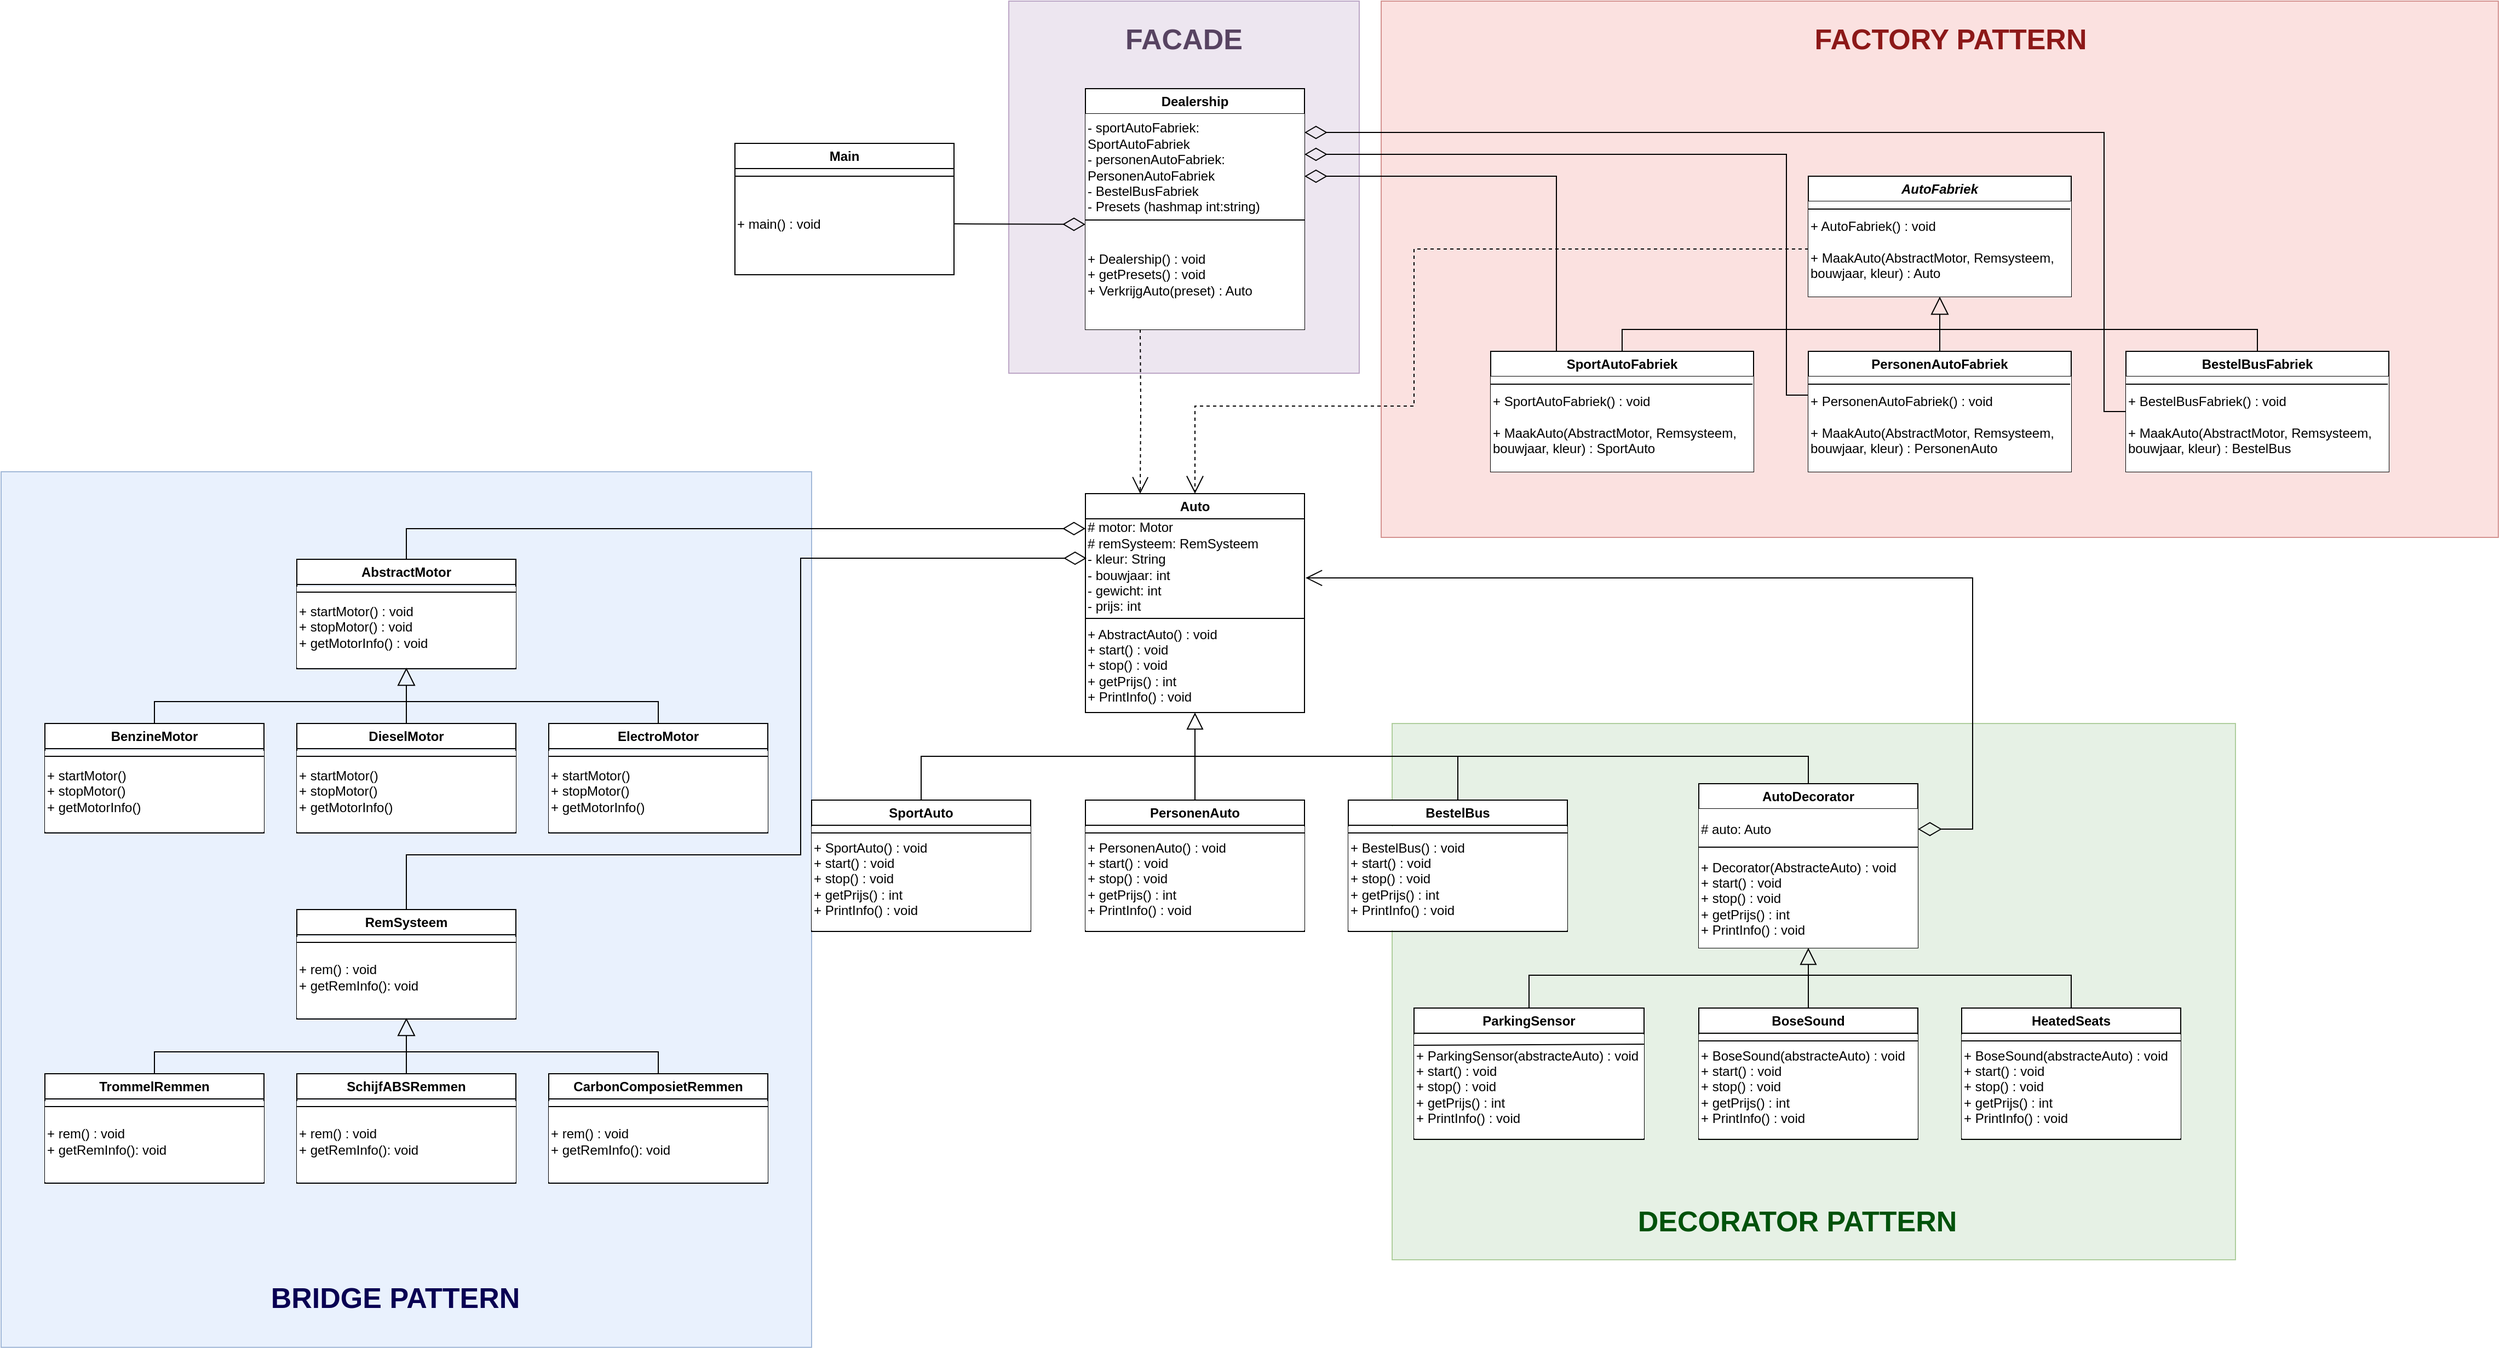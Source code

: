 <mxfile version="24.7.17">
  <diagram name="Page-1" id="ZH47OkZXnv7MJgtDUiey">
    <mxGraphModel dx="1637" dy="1631" grid="1" gridSize="10" guides="1" tooltips="1" connect="1" arrows="1" fold="1" page="1" pageScale="1" pageWidth="850" pageHeight="1100" math="0" shadow="0">
      <root>
        <mxCell id="0" />
        <mxCell id="1" parent="0" />
        <mxCell id="ERLBQstwd277DYNmvbr6-149" value="" style="rounded=0;whiteSpace=wrap;html=1;fillColor=#e1d5e7;strokeColor=#9673a6;opacity=60;" vertex="1" parent="1">
          <mxGeometry x="240" y="-220" width="320" height="340" as="geometry" />
        </mxCell>
        <mxCell id="ERLBQstwd277DYNmvbr6-147" value="" style="rounded=0;whiteSpace=wrap;html=1;fillColor=#dae8fc;strokeColor=#6c8ebf;opacity=60;" vertex="1" parent="1">
          <mxGeometry x="-680" y="210" width="740" height="800" as="geometry" />
        </mxCell>
        <mxCell id="ERLBQstwd277DYNmvbr6-139" value="" style="rounded=0;whiteSpace=wrap;html=1;fillColor=#d5e8d4;strokeColor=#82b366;opacity=60;" vertex="1" parent="1">
          <mxGeometry x="590" y="440" width="770" height="490" as="geometry" />
        </mxCell>
        <mxCell id="ERLBQstwd277DYNmvbr6-137" value="" style="rounded=0;whiteSpace=wrap;html=1;fillColor=#f8cecc;strokeColor=#b85450;opacity=60;" vertex="1" parent="1">
          <mxGeometry x="580" y="-220" width="1020" height="490" as="geometry" />
        </mxCell>
        <mxCell id="ERLBQstwd277DYNmvbr6-1" value="Auto" style="swimlane;whiteSpace=wrap;html=1;" vertex="1" parent="1">
          <mxGeometry x="310" y="230" width="200" height="200" as="geometry" />
        </mxCell>
        <mxCell id="ERLBQstwd277DYNmvbr6-3" value="# motor: Motor&lt;div&gt;# remSysteem: RemSysteem&lt;/div&gt;&lt;div&gt;- kleur: String&lt;/div&gt;&lt;div&gt;- bouwjaar: int&lt;/div&gt;&lt;div&gt;- gewicht: int&lt;/div&gt;&lt;div&gt;- prijs: int&lt;/div&gt;" style="text;html=1;align=left;verticalAlign=middle;whiteSpace=wrap;rounded=0;" vertex="1" parent="ERLBQstwd277DYNmvbr6-1">
          <mxGeometry y="23" width="200" height="87" as="geometry" />
        </mxCell>
        <mxCell id="ERLBQstwd277DYNmvbr6-5" value="&lt;div&gt;+ AbstractAuto() : void&lt;/div&gt;+ start() : void&lt;div&gt;+ stop() : void&lt;/div&gt;&lt;div&gt;+ getPrijs() : int&lt;/div&gt;&lt;div&gt;+ PrintInfo() : void&lt;/div&gt;" style="text;html=1;align=left;verticalAlign=middle;whiteSpace=wrap;rounded=0;" vertex="1" parent="ERLBQstwd277DYNmvbr6-1">
          <mxGeometry y="113" width="200" height="87" as="geometry" />
        </mxCell>
        <mxCell id="ERLBQstwd277DYNmvbr6-4" value="" style="endArrow=none;html=1;rounded=0;exitX=0;exitY=0.75;exitDx=0;exitDy=0;entryX=1;entryY=0.75;entryDx=0;entryDy=0;" edge="1" parent="1">
          <mxGeometry width="50" height="50" relative="1" as="geometry">
            <mxPoint x="310" y="344" as="sourcePoint" />
            <mxPoint x="510" y="344" as="targetPoint" />
          </mxGeometry>
        </mxCell>
        <mxCell id="ERLBQstwd277DYNmvbr6-17" value="BestelBus" style="swimlane;whiteSpace=wrap;html=1;fillColor=default;" vertex="1" parent="1">
          <mxGeometry x="550" y="510" width="200" height="120" as="geometry" />
        </mxCell>
        <mxCell id="ERLBQstwd277DYNmvbr6-19" value="&lt;div&gt;+ BestelBus() : void&lt;/div&gt;+ start() : void&lt;div&gt;+ stop() : void&lt;/div&gt;&lt;div&gt;+ getPrijs() : int&lt;/div&gt;&lt;div&gt;+ PrintInfo() : void&lt;br&gt;&lt;/div&gt;" style="text;html=1;align=left;verticalAlign=middle;whiteSpace=wrap;rounded=0;fillColor=default;" vertex="1" parent="ERLBQstwd277DYNmvbr6-17">
          <mxGeometry y="24" width="200" height="95" as="geometry" />
        </mxCell>
        <mxCell id="ERLBQstwd277DYNmvbr6-20" value="" style="endArrow=none;html=1;rounded=0;exitX=0;exitY=0.75;exitDx=0;exitDy=0;entryX=1;entryY=0.75;entryDx=0;entryDy=0;" edge="1" parent="ERLBQstwd277DYNmvbr6-17">
          <mxGeometry width="50" height="50" relative="1" as="geometry">
            <mxPoint y="30" as="sourcePoint" />
            <mxPoint x="200" y="30" as="targetPoint" />
          </mxGeometry>
        </mxCell>
        <mxCell id="ERLBQstwd277DYNmvbr6-39" style="edgeStyle=orthogonalEdgeStyle;rounded=0;orthogonalLoop=1;jettySize=auto;html=1;exitX=0.5;exitY=0;exitDx=0;exitDy=0;entryX=0.5;entryY=0;entryDx=0;entryDy=0;endArrow=none;endFill=0;" edge="1" parent="1" source="ERLBQstwd277DYNmvbr6-32" target="ERLBQstwd277DYNmvbr6-17">
          <mxGeometry relative="1" as="geometry">
            <Array as="points">
              <mxPoint x="160" y="470" />
              <mxPoint x="650" y="470" />
            </Array>
          </mxGeometry>
        </mxCell>
        <mxCell id="ERLBQstwd277DYNmvbr6-32" value="SportAuto" style="swimlane;whiteSpace=wrap;html=1;" vertex="1" parent="1">
          <mxGeometry x="60" y="510" width="200" height="120" as="geometry" />
        </mxCell>
        <mxCell id="ERLBQstwd277DYNmvbr6-33" value="&lt;div&gt;+ SportAuto() : void&lt;/div&gt;+ start() : void&lt;div&gt;+ stop() : void&lt;/div&gt;&lt;div&gt;+ getPrijs() : int&lt;/div&gt;&lt;div&gt;+ PrintInfo() : void&lt;br&gt;&lt;/div&gt;" style="text;html=1;align=left;verticalAlign=middle;whiteSpace=wrap;rounded=0;fillColor=default;" vertex="1" parent="ERLBQstwd277DYNmvbr6-32">
          <mxGeometry y="24" width="200" height="95" as="geometry" />
        </mxCell>
        <mxCell id="ERLBQstwd277DYNmvbr6-34" value="" style="endArrow=none;html=1;rounded=0;exitX=0;exitY=0.75;exitDx=0;exitDy=0;entryX=1;entryY=0.75;entryDx=0;entryDy=0;" edge="1" parent="ERLBQstwd277DYNmvbr6-32">
          <mxGeometry width="50" height="50" relative="1" as="geometry">
            <mxPoint y="30" as="sourcePoint" />
            <mxPoint x="200" y="30" as="targetPoint" />
          </mxGeometry>
        </mxCell>
        <mxCell id="ERLBQstwd277DYNmvbr6-38" style="edgeStyle=orthogonalEdgeStyle;rounded=0;orthogonalLoop=1;jettySize=auto;html=1;exitX=0.5;exitY=0;exitDx=0;exitDy=0;entryX=0.5;entryY=1;entryDx=0;entryDy=0;endArrow=block;endFill=0;endSize=13;" edge="1" parent="1" source="ERLBQstwd277DYNmvbr6-35" target="ERLBQstwd277DYNmvbr6-5">
          <mxGeometry relative="1" as="geometry" />
        </mxCell>
        <mxCell id="ERLBQstwd277DYNmvbr6-35" value="PersonenAuto" style="swimlane;whiteSpace=wrap;html=1;" vertex="1" parent="1">
          <mxGeometry x="310" y="510" width="200" height="120" as="geometry" />
        </mxCell>
        <mxCell id="ERLBQstwd277DYNmvbr6-36" value="&lt;div&gt;+ PersonenAuto() : void&lt;/div&gt;+ start() : void&lt;div&gt;+ stop() : void&lt;/div&gt;&lt;div&gt;+ getPrijs() : int&lt;/div&gt;&lt;div&gt;+ PrintInfo() : void&lt;br&gt;&lt;/div&gt;" style="text;html=1;align=left;verticalAlign=middle;whiteSpace=wrap;rounded=0;fillColor=default;" vertex="1" parent="ERLBQstwd277DYNmvbr6-35">
          <mxGeometry y="24" width="200" height="95" as="geometry" />
        </mxCell>
        <mxCell id="ERLBQstwd277DYNmvbr6-37" value="" style="endArrow=none;html=1;rounded=0;exitX=0;exitY=0.75;exitDx=0;exitDy=0;entryX=1;entryY=0.75;entryDx=0;entryDy=0;" edge="1" parent="ERLBQstwd277DYNmvbr6-35">
          <mxGeometry width="50" height="50" relative="1" as="geometry">
            <mxPoint y="30" as="sourcePoint" />
            <mxPoint x="200" y="30" as="targetPoint" />
          </mxGeometry>
        </mxCell>
        <mxCell id="ERLBQstwd277DYNmvbr6-40" value="AutoDecorator" style="swimlane;whiteSpace=wrap;html=1;" vertex="1" parent="1">
          <mxGeometry x="870" y="495" width="200" height="150" as="geometry" />
        </mxCell>
        <mxCell id="ERLBQstwd277DYNmvbr6-41" value="# auto: Auto" style="text;html=1;align=left;verticalAlign=middle;whiteSpace=wrap;rounded=0;fillColor=default;" vertex="1" parent="ERLBQstwd277DYNmvbr6-40">
          <mxGeometry y="23" width="200" height="37" as="geometry" />
        </mxCell>
        <mxCell id="ERLBQstwd277DYNmvbr6-42" value="&lt;div&gt;+ Decorator(AbstracteAuto) : void&lt;/div&gt;+ start() : void&lt;div&gt;+ stop() : void&lt;/div&gt;&lt;div&gt;+ getPrijs() : int&lt;/div&gt;&lt;div&gt;+ PrintInfo() : void&lt;br&gt;&lt;/div&gt;" style="text;html=1;align=left;verticalAlign=middle;whiteSpace=wrap;rounded=0;fillColor=default;" vertex="1" parent="ERLBQstwd277DYNmvbr6-40">
          <mxGeometry y="60" width="200" height="90" as="geometry" />
        </mxCell>
        <mxCell id="ERLBQstwd277DYNmvbr6-43" value="" style="endArrow=none;html=1;rounded=0;exitX=0;exitY=0.75;exitDx=0;exitDy=0;entryX=1;entryY=0.75;entryDx=0;entryDy=0;" edge="1" parent="1">
          <mxGeometry width="50" height="50" relative="1" as="geometry">
            <mxPoint x="870" y="553" as="sourcePoint" />
            <mxPoint x="1070" y="553" as="targetPoint" />
          </mxGeometry>
        </mxCell>
        <mxCell id="ERLBQstwd277DYNmvbr6-48" value="" style="endArrow=none;html=1;rounded=0;entryX=0.5;entryY=0;entryDx=0;entryDy=0;" edge="1" parent="1" target="ERLBQstwd277DYNmvbr6-40">
          <mxGeometry width="50" height="50" relative="1" as="geometry">
            <mxPoint x="650" y="470" as="sourcePoint" />
            <mxPoint x="670" y="460" as="targetPoint" />
            <Array as="points">
              <mxPoint x="970" y="470" />
            </Array>
          </mxGeometry>
        </mxCell>
        <mxCell id="ERLBQstwd277DYNmvbr6-59" style="edgeStyle=orthogonalEdgeStyle;rounded=0;orthogonalLoop=1;jettySize=auto;html=1;exitX=0.5;exitY=0;exitDx=0;exitDy=0;entryX=0.5;entryY=1;entryDx=0;entryDy=0;endArrow=block;endFill=0;endSize=13;" edge="1" parent="1" source="ERLBQstwd277DYNmvbr6-49" target="ERLBQstwd277DYNmvbr6-40">
          <mxGeometry relative="1" as="geometry" />
        </mxCell>
        <mxCell id="ERLBQstwd277DYNmvbr6-49" value="BoseSound" style="swimlane;whiteSpace=wrap;html=1;" vertex="1" parent="1">
          <mxGeometry x="870" y="700" width="200" height="120" as="geometry" />
        </mxCell>
        <mxCell id="ERLBQstwd277DYNmvbr6-50" value="&lt;div&gt;+ BoseSound(abstracteAuto) : void&lt;/div&gt;+ start() : void&lt;div&gt;+ stop() : void&lt;/div&gt;&lt;div&gt;+ getPrijs() : int&lt;/div&gt;&lt;div&gt;&lt;span style=&quot;background-color: initial;&quot;&gt;+ PrintInfo() : void&lt;/span&gt;&lt;br&gt;&lt;/div&gt;" style="text;html=1;align=left;verticalAlign=middle;whiteSpace=wrap;rounded=0;fillColor=default;" vertex="1" parent="ERLBQstwd277DYNmvbr6-49">
          <mxGeometry y="24" width="200" height="95" as="geometry" />
        </mxCell>
        <mxCell id="ERLBQstwd277DYNmvbr6-51" value="" style="endArrow=none;html=1;rounded=0;exitX=0;exitY=0.75;exitDx=0;exitDy=0;entryX=1;entryY=0.75;entryDx=0;entryDy=0;" edge="1" parent="ERLBQstwd277DYNmvbr6-49">
          <mxGeometry width="50" height="50" relative="1" as="geometry">
            <mxPoint y="30" as="sourcePoint" />
            <mxPoint x="200" y="30" as="targetPoint" />
          </mxGeometry>
        </mxCell>
        <mxCell id="ERLBQstwd277DYNmvbr6-52" value="HeatedSeats" style="swimlane;whiteSpace=wrap;html=1;fillColor=default;" vertex="1" parent="1">
          <mxGeometry x="1110" y="700" width="200" height="120" as="geometry" />
        </mxCell>
        <mxCell id="ERLBQstwd277DYNmvbr6-53" value="&lt;div&gt;+ BoseSound(abstracteAuto) : void&lt;/div&gt;+ start() : void&lt;div&gt;+ stop() : void&lt;/div&gt;&lt;div&gt;+ getPrijs() : int&lt;/div&gt;&lt;div&gt;&lt;span style=&quot;background-color: initial;&quot;&gt;+ PrintInfo() : void&lt;/span&gt;&lt;br&gt;&lt;/div&gt;" style="text;html=1;align=left;verticalAlign=middle;whiteSpace=wrap;rounded=0;fillColor=default;imageWidth=31;" vertex="1" parent="ERLBQstwd277DYNmvbr6-52">
          <mxGeometry y="24" width="200" height="95" as="geometry" />
        </mxCell>
        <mxCell id="ERLBQstwd277DYNmvbr6-54" value="" style="endArrow=none;html=1;rounded=0;exitX=0;exitY=0.75;exitDx=0;exitDy=0;entryX=1;entryY=0.75;entryDx=0;entryDy=0;" edge="1" parent="ERLBQstwd277DYNmvbr6-52">
          <mxGeometry width="50" height="50" relative="1" as="geometry">
            <mxPoint y="30" as="sourcePoint" />
            <mxPoint x="200" y="30" as="targetPoint" />
          </mxGeometry>
        </mxCell>
        <mxCell id="ERLBQstwd277DYNmvbr6-60" style="edgeStyle=orthogonalEdgeStyle;rounded=0;orthogonalLoop=1;jettySize=auto;html=1;exitX=0.5;exitY=0;exitDx=0;exitDy=0;entryX=0.5;entryY=0;entryDx=0;entryDy=0;endArrow=none;endFill=0;" edge="1" parent="1" source="ERLBQstwd277DYNmvbr6-56" target="ERLBQstwd277DYNmvbr6-52">
          <mxGeometry relative="1" as="geometry">
            <Array as="points">
              <mxPoint x="715" y="670" />
              <mxPoint x="1210" y="670" />
            </Array>
          </mxGeometry>
        </mxCell>
        <mxCell id="ERLBQstwd277DYNmvbr6-56" value="ParkingSensor" style="swimlane;whiteSpace=wrap;html=1;" vertex="1" parent="1">
          <mxGeometry x="610" y="700" width="210" height="120" as="geometry" />
        </mxCell>
        <mxCell id="ERLBQstwd277DYNmvbr6-57" value="&lt;div&gt;+ ParkingSensor(abstracteAuto) : void&lt;/div&gt;+ start() : void&lt;div&gt;+ stop() : void&lt;/div&gt;&lt;div&gt;+ getPrijs() : int&lt;/div&gt;&lt;div&gt;&lt;span style=&quot;background-color: initial;&quot;&gt;+ PrintInfo() : void&lt;/span&gt;&lt;br&gt;&lt;/div&gt;" style="text;html=1;align=left;verticalAlign=middle;whiteSpace=wrap;rounded=0;fillColor=default;" vertex="1" parent="ERLBQstwd277DYNmvbr6-56">
          <mxGeometry y="24" width="210" height="95" as="geometry" />
        </mxCell>
        <mxCell id="ERLBQstwd277DYNmvbr6-143" value="" style="endArrow=none;html=1;rounded=0;exitX=0;exitY=0.75;exitDx=0;exitDy=0;entryX=1;entryY=0;entryDx=0;entryDy=0;" edge="1" parent="ERLBQstwd277DYNmvbr6-56">
          <mxGeometry width="50" height="50" relative="1" as="geometry">
            <mxPoint y="34" as="sourcePoint" />
            <mxPoint x="210" y="33" as="targetPoint" />
          </mxGeometry>
        </mxCell>
        <mxCell id="ERLBQstwd277DYNmvbr6-61" style="edgeStyle=orthogonalEdgeStyle;rounded=0;orthogonalLoop=1;jettySize=auto;html=1;exitX=1;exitY=0.5;exitDx=0;exitDy=0;entryX=1.005;entryY=0.621;entryDx=0;entryDy=0;entryPerimeter=0;startArrow=diamondThin;startFill=0;endArrow=open;endFill=0;endSize=13;startSize=19;" edge="1" parent="1" source="ERLBQstwd277DYNmvbr6-41" target="ERLBQstwd277DYNmvbr6-3">
          <mxGeometry relative="1" as="geometry">
            <Array as="points">
              <mxPoint x="1120" y="537" />
              <mxPoint x="1120" y="307" />
            </Array>
          </mxGeometry>
        </mxCell>
        <mxCell id="ERLBQstwd277DYNmvbr6-62" value="AbstractMotor" style="swimlane;whiteSpace=wrap;html=1;" vertex="1" parent="1">
          <mxGeometry x="-410" y="290" width="200" height="100" as="geometry" />
        </mxCell>
        <mxCell id="ERLBQstwd277DYNmvbr6-63" value="&lt;div&gt;+ startMotor() : void&lt;/div&gt;&lt;div&gt;+ stopMotor() : void&lt;/div&gt;&lt;div&gt;+ getMotorInfo() : void&lt;/div&gt;" style="text;html=1;align=left;verticalAlign=middle;whiteSpace=wrap;rounded=0;fillColor=default;" vertex="1" parent="ERLBQstwd277DYNmvbr6-62">
          <mxGeometry y="25" width="200" height="74" as="geometry" />
        </mxCell>
        <mxCell id="ERLBQstwd277DYNmvbr6-64" value="" style="endArrow=none;html=1;rounded=0;exitX=0;exitY=0.75;exitDx=0;exitDy=0;entryX=1;entryY=0.75;entryDx=0;entryDy=0;" edge="1" parent="ERLBQstwd277DYNmvbr6-62">
          <mxGeometry width="50" height="50" relative="1" as="geometry">
            <mxPoint y="30" as="sourcePoint" />
            <mxPoint x="200" y="30" as="targetPoint" />
          </mxGeometry>
        </mxCell>
        <mxCell id="ERLBQstwd277DYNmvbr6-65" style="edgeStyle=orthogonalEdgeStyle;rounded=0;orthogonalLoop=1;jettySize=auto;html=1;exitX=0.5;exitY=0;exitDx=0;exitDy=0;entryX=0;entryY=0.103;entryDx=0;entryDy=0;entryPerimeter=0;endArrow=diamondThin;endFill=0;endSize=18;" edge="1" parent="1" source="ERLBQstwd277DYNmvbr6-62" target="ERLBQstwd277DYNmvbr6-3">
          <mxGeometry relative="1" as="geometry" />
        </mxCell>
        <mxCell id="ERLBQstwd277DYNmvbr6-66" value="ElectroMotor" style="swimlane;whiteSpace=wrap;html=1;" vertex="1" parent="1">
          <mxGeometry x="-180" y="440" width="200" height="100" as="geometry" />
        </mxCell>
        <mxCell id="ERLBQstwd277DYNmvbr6-67" value="&lt;div&gt;+ startMotor()&lt;/div&gt;&lt;div&gt;+ stopMotor()&lt;/div&gt;&lt;div&gt;+ getMotorInfo()&lt;/div&gt;" style="text;html=1;align=left;verticalAlign=middle;whiteSpace=wrap;rounded=0;fillColor=default;" vertex="1" parent="ERLBQstwd277DYNmvbr6-66">
          <mxGeometry y="25" width="200" height="74" as="geometry" />
        </mxCell>
        <mxCell id="ERLBQstwd277DYNmvbr6-68" value="" style="endArrow=none;html=1;rounded=0;exitX=0;exitY=0.75;exitDx=0;exitDy=0;entryX=1;entryY=0.75;entryDx=0;entryDy=0;" edge="1" parent="ERLBQstwd277DYNmvbr6-66">
          <mxGeometry width="50" height="50" relative="1" as="geometry">
            <mxPoint y="30" as="sourcePoint" />
            <mxPoint x="200" y="30" as="targetPoint" />
          </mxGeometry>
        </mxCell>
        <mxCell id="ERLBQstwd277DYNmvbr6-75" style="edgeStyle=orthogonalEdgeStyle;rounded=0;orthogonalLoop=1;jettySize=auto;html=1;exitX=0.5;exitY=0;exitDx=0;exitDy=0;entryX=0.5;entryY=1;entryDx=0;entryDy=0;endArrow=block;endFill=0;startSize=7;endSize=14;" edge="1" parent="1" source="ERLBQstwd277DYNmvbr6-69" target="ERLBQstwd277DYNmvbr6-63">
          <mxGeometry relative="1" as="geometry" />
        </mxCell>
        <mxCell id="ERLBQstwd277DYNmvbr6-69" value="DieselMotor" style="swimlane;whiteSpace=wrap;html=1;" vertex="1" parent="1">
          <mxGeometry x="-410" y="440" width="200" height="100" as="geometry" />
        </mxCell>
        <mxCell id="ERLBQstwd277DYNmvbr6-70" value="&lt;div&gt;+ startMotor()&lt;/div&gt;&lt;div&gt;+ stopMotor()&lt;/div&gt;&lt;div&gt;+ getMotorInfo()&lt;/div&gt;" style="text;html=1;align=left;verticalAlign=middle;whiteSpace=wrap;rounded=0;fillColor=default;" vertex="1" parent="ERLBQstwd277DYNmvbr6-69">
          <mxGeometry y="25" width="200" height="74" as="geometry" />
        </mxCell>
        <mxCell id="ERLBQstwd277DYNmvbr6-71" value="" style="endArrow=none;html=1;rounded=0;exitX=0;exitY=0.75;exitDx=0;exitDy=0;entryX=1;entryY=0.75;entryDx=0;entryDy=0;" edge="1" parent="ERLBQstwd277DYNmvbr6-69">
          <mxGeometry width="50" height="50" relative="1" as="geometry">
            <mxPoint y="30" as="sourcePoint" />
            <mxPoint x="200" y="30" as="targetPoint" />
          </mxGeometry>
        </mxCell>
        <mxCell id="ERLBQstwd277DYNmvbr6-76" style="edgeStyle=orthogonalEdgeStyle;rounded=0;orthogonalLoop=1;jettySize=auto;html=1;exitX=0.5;exitY=0;exitDx=0;exitDy=0;entryX=0.5;entryY=0;entryDx=0;entryDy=0;endArrow=none;endFill=0;" edge="1" parent="1" source="ERLBQstwd277DYNmvbr6-72" target="ERLBQstwd277DYNmvbr6-66">
          <mxGeometry relative="1" as="geometry" />
        </mxCell>
        <mxCell id="ERLBQstwd277DYNmvbr6-72" value="BenzineMotor" style="swimlane;whiteSpace=wrap;html=1;" vertex="1" parent="1">
          <mxGeometry x="-640" y="440" width="200" height="100" as="geometry" />
        </mxCell>
        <mxCell id="ERLBQstwd277DYNmvbr6-73" value="&lt;div&gt;+ startMotor()&lt;/div&gt;&lt;div&gt;+ stopMotor()&lt;/div&gt;&lt;div&gt;+ getMotorInfo()&lt;/div&gt;" style="text;html=1;align=left;verticalAlign=middle;whiteSpace=wrap;rounded=0;fillColor=default;" vertex="1" parent="ERLBQstwd277DYNmvbr6-72">
          <mxGeometry y="25" width="200" height="74" as="geometry" />
        </mxCell>
        <mxCell id="ERLBQstwd277DYNmvbr6-74" value="" style="endArrow=none;html=1;rounded=0;exitX=0;exitY=0.75;exitDx=0;exitDy=0;entryX=1;entryY=0.75;entryDx=0;entryDy=0;" edge="1" parent="ERLBQstwd277DYNmvbr6-72">
          <mxGeometry width="50" height="50" relative="1" as="geometry">
            <mxPoint y="30" as="sourcePoint" />
            <mxPoint x="200" y="30" as="targetPoint" />
          </mxGeometry>
        </mxCell>
        <mxCell id="ERLBQstwd277DYNmvbr6-77" value="RemSysteem" style="swimlane;whiteSpace=wrap;html=1;" vertex="1" parent="1">
          <mxGeometry x="-410" y="610" width="200" height="100" as="geometry" />
        </mxCell>
        <mxCell id="ERLBQstwd277DYNmvbr6-78" value="&lt;div&gt;+ rem() : void&lt;/div&gt;&lt;div&gt;+ getRemInfo(): void&lt;/div&gt;" style="text;html=1;align=left;verticalAlign=middle;whiteSpace=wrap;rounded=0;fillColor=default;" vertex="1" parent="ERLBQstwd277DYNmvbr6-77">
          <mxGeometry y="25" width="200" height="74" as="geometry" />
        </mxCell>
        <mxCell id="ERLBQstwd277DYNmvbr6-79" value="" style="endArrow=none;html=1;rounded=0;exitX=0;exitY=0.75;exitDx=0;exitDy=0;entryX=1;entryY=0.75;entryDx=0;entryDy=0;" edge="1" parent="ERLBQstwd277DYNmvbr6-77">
          <mxGeometry width="50" height="50" relative="1" as="geometry">
            <mxPoint y="30" as="sourcePoint" />
            <mxPoint x="200" y="30" as="targetPoint" />
          </mxGeometry>
        </mxCell>
        <mxCell id="ERLBQstwd277DYNmvbr6-80" value="CarbonComposietRemmen" style="swimlane;whiteSpace=wrap;html=1;" vertex="1" parent="1">
          <mxGeometry x="-180" y="760" width="200" height="100" as="geometry" />
        </mxCell>
        <mxCell id="ERLBQstwd277DYNmvbr6-95" value="&lt;div&gt;+ rem() : void&lt;/div&gt;&lt;div&gt;+ getRemInfo(): void&lt;/div&gt;" style="text;html=1;align=left;verticalAlign=middle;whiteSpace=wrap;rounded=0;fillColor=default;" vertex="1" parent="ERLBQstwd277DYNmvbr6-80">
          <mxGeometry y="25" width="200" height="74" as="geometry" />
        </mxCell>
        <mxCell id="ERLBQstwd277DYNmvbr6-82" value="" style="endArrow=none;html=1;rounded=0;exitX=0;exitY=0.75;exitDx=0;exitDy=0;entryX=1;entryY=0.75;entryDx=0;entryDy=0;" edge="1" parent="ERLBQstwd277DYNmvbr6-80">
          <mxGeometry width="50" height="50" relative="1" as="geometry">
            <mxPoint y="30" as="sourcePoint" />
            <mxPoint x="200" y="30" as="targetPoint" />
          </mxGeometry>
        </mxCell>
        <mxCell id="ERLBQstwd277DYNmvbr6-83" style="edgeStyle=orthogonalEdgeStyle;rounded=0;orthogonalLoop=1;jettySize=auto;html=1;exitX=0.5;exitY=0;exitDx=0;exitDy=0;entryX=0.5;entryY=1;entryDx=0;entryDy=0;endArrow=block;endFill=0;startSize=7;endSize=14;" edge="1" parent="1" source="ERLBQstwd277DYNmvbr6-84" target="ERLBQstwd277DYNmvbr6-78">
          <mxGeometry relative="1" as="geometry" />
        </mxCell>
        <mxCell id="ERLBQstwd277DYNmvbr6-84" value="SchijfABSRemmen" style="swimlane;whiteSpace=wrap;html=1;" vertex="1" parent="1">
          <mxGeometry x="-410" y="760" width="200" height="100" as="geometry" />
        </mxCell>
        <mxCell id="ERLBQstwd277DYNmvbr6-94" value="&lt;div&gt;+ rem() : void&lt;/div&gt;&lt;div&gt;+ getRemInfo(): void&lt;/div&gt;" style="text;html=1;align=left;verticalAlign=middle;whiteSpace=wrap;rounded=0;fillColor=default;" vertex="1" parent="ERLBQstwd277DYNmvbr6-84">
          <mxGeometry y="25" width="200" height="74" as="geometry" />
        </mxCell>
        <mxCell id="ERLBQstwd277DYNmvbr6-86" value="" style="endArrow=none;html=1;rounded=0;exitX=0;exitY=0.75;exitDx=0;exitDy=0;entryX=1;entryY=0.75;entryDx=0;entryDy=0;" edge="1" parent="ERLBQstwd277DYNmvbr6-84">
          <mxGeometry width="50" height="50" relative="1" as="geometry">
            <mxPoint y="30" as="sourcePoint" />
            <mxPoint x="200" y="30" as="targetPoint" />
          </mxGeometry>
        </mxCell>
        <mxCell id="ERLBQstwd277DYNmvbr6-87" style="edgeStyle=orthogonalEdgeStyle;rounded=0;orthogonalLoop=1;jettySize=auto;html=1;exitX=0.5;exitY=0;exitDx=0;exitDy=0;entryX=0.5;entryY=0;entryDx=0;entryDy=0;endArrow=none;endFill=0;" edge="1" parent="1" source="ERLBQstwd277DYNmvbr6-88" target="ERLBQstwd277DYNmvbr6-80">
          <mxGeometry relative="1" as="geometry" />
        </mxCell>
        <mxCell id="ERLBQstwd277DYNmvbr6-88" value="TrommelRemmen" style="swimlane;whiteSpace=wrap;html=1;" vertex="1" parent="1">
          <mxGeometry x="-640" y="760" width="200" height="100" as="geometry" />
        </mxCell>
        <mxCell id="ERLBQstwd277DYNmvbr6-91" value="&lt;div&gt;+ rem() : void&lt;/div&gt;&lt;div&gt;+ getRemInfo(): void&lt;/div&gt;" style="text;html=1;align=left;verticalAlign=middle;whiteSpace=wrap;rounded=0;fillColor=default;" vertex="1" parent="ERLBQstwd277DYNmvbr6-88">
          <mxGeometry y="25" width="200" height="74" as="geometry" />
        </mxCell>
        <mxCell id="ERLBQstwd277DYNmvbr6-90" value="" style="endArrow=none;html=1;rounded=0;exitX=0;exitY=0.75;exitDx=0;exitDy=0;entryX=1;entryY=0.75;entryDx=0;entryDy=0;" edge="1" parent="ERLBQstwd277DYNmvbr6-88">
          <mxGeometry width="50" height="50" relative="1" as="geometry">
            <mxPoint y="30" as="sourcePoint" />
            <mxPoint x="200" y="30" as="targetPoint" />
          </mxGeometry>
        </mxCell>
        <mxCell id="ERLBQstwd277DYNmvbr6-96" style="edgeStyle=orthogonalEdgeStyle;rounded=0;orthogonalLoop=1;jettySize=auto;html=1;exitX=0.5;exitY=0;exitDx=0;exitDy=0;entryX=0.005;entryY=0.414;entryDx=0;entryDy=0;entryPerimeter=0;endArrow=diamondThin;endFill=0;endSize=18;" edge="1" parent="1" source="ERLBQstwd277DYNmvbr6-77" target="ERLBQstwd277DYNmvbr6-3">
          <mxGeometry relative="1" as="geometry">
            <Array as="points">
              <mxPoint x="-310" y="560" />
              <mxPoint x="50" y="560" />
              <mxPoint x="50" y="289" />
            </Array>
          </mxGeometry>
        </mxCell>
        <mxCell id="ERLBQstwd277DYNmvbr6-97" value="&lt;i&gt;AutoFabriek&lt;/i&gt;" style="swimlane;whiteSpace=wrap;html=1;" vertex="1" parent="1">
          <mxGeometry x="970" y="-60" width="240" height="110" as="geometry" />
        </mxCell>
        <mxCell id="ERLBQstwd277DYNmvbr6-98" value="&lt;div&gt;+ AutoFabriek() : void&lt;/div&gt;&lt;div&gt;&lt;br&gt;&lt;/div&gt;&lt;div&gt;+ MaakAuto(AbstractMotor, Remsysteem, bouwjaar, kleur) : Auto&lt;/div&gt;" style="text;html=1;align=left;verticalAlign=middle;whiteSpace=wrap;rounded=0;fillColor=default;" vertex="1" parent="ERLBQstwd277DYNmvbr6-97">
          <mxGeometry y="23" width="240" height="87" as="geometry" />
        </mxCell>
        <mxCell id="ERLBQstwd277DYNmvbr6-99" value="" style="endArrow=none;html=1;rounded=0;exitX=0;exitY=0.75;exitDx=0;exitDy=0;entryX=0.996;entryY=0.08;entryDx=0;entryDy=0;entryPerimeter=0;" edge="1" parent="ERLBQstwd277DYNmvbr6-97" target="ERLBQstwd277DYNmvbr6-98">
          <mxGeometry width="50" height="50" relative="1" as="geometry">
            <mxPoint y="30" as="sourcePoint" />
            <mxPoint x="200" y="30" as="targetPoint" />
          </mxGeometry>
        </mxCell>
        <mxCell id="ERLBQstwd277DYNmvbr6-113" style="edgeStyle=orthogonalEdgeStyle;rounded=0;orthogonalLoop=1;jettySize=auto;html=1;exitX=0.5;exitY=0;exitDx=0;exitDy=0;entryX=0.5;entryY=0;entryDx=0;entryDy=0;endArrow=none;endFill=0;" edge="1" parent="1" source="ERLBQstwd277DYNmvbr6-103" target="ERLBQstwd277DYNmvbr6-109">
          <mxGeometry relative="1" as="geometry" />
        </mxCell>
        <mxCell id="ERLBQstwd277DYNmvbr6-103" value="SportAutoFabriek" style="swimlane;whiteSpace=wrap;html=1;" vertex="1" parent="1">
          <mxGeometry x="680" y="100" width="240" height="110" as="geometry" />
        </mxCell>
        <mxCell id="ERLBQstwd277DYNmvbr6-104" value="&lt;div&gt;+ SportAutoFabriek() : void&lt;/div&gt;&lt;div&gt;&lt;br&gt;&lt;/div&gt;&lt;div&gt;+ MaakAuto(AbstractMotor, Remsysteem, bouwjaar, kleur) : SportAuto&lt;/div&gt;" style="text;html=1;align=left;verticalAlign=middle;whiteSpace=wrap;rounded=0;fillColor=default;" vertex="1" parent="ERLBQstwd277DYNmvbr6-103">
          <mxGeometry y="23" width="240" height="87" as="geometry" />
        </mxCell>
        <mxCell id="ERLBQstwd277DYNmvbr6-105" value="" style="endArrow=none;html=1;rounded=0;exitX=0;exitY=0.75;exitDx=0;exitDy=0;entryX=0.996;entryY=0.08;entryDx=0;entryDy=0;entryPerimeter=0;" edge="1" parent="ERLBQstwd277DYNmvbr6-103" target="ERLBQstwd277DYNmvbr6-104">
          <mxGeometry width="50" height="50" relative="1" as="geometry">
            <mxPoint y="30" as="sourcePoint" />
            <mxPoint x="200" y="30" as="targetPoint" />
          </mxGeometry>
        </mxCell>
        <mxCell id="ERLBQstwd277DYNmvbr6-112" style="edgeStyle=orthogonalEdgeStyle;rounded=0;orthogonalLoop=1;jettySize=auto;html=1;exitX=0.5;exitY=0;exitDx=0;exitDy=0;entryX=0.5;entryY=1;entryDx=0;entryDy=0;endArrow=block;endFill=0;endSize=14;" edge="1" parent="1" source="ERLBQstwd277DYNmvbr6-106" target="ERLBQstwd277DYNmvbr6-98">
          <mxGeometry relative="1" as="geometry" />
        </mxCell>
        <mxCell id="ERLBQstwd277DYNmvbr6-106" value="PersonenAutoFabriek" style="swimlane;whiteSpace=wrap;html=1;" vertex="1" parent="1">
          <mxGeometry x="970" y="100" width="240" height="110" as="geometry" />
        </mxCell>
        <mxCell id="ERLBQstwd277DYNmvbr6-107" value="&lt;div&gt;+ PersonenAutoFabriek() : void&lt;/div&gt;&lt;div&gt;&lt;br&gt;&lt;/div&gt;&lt;div&gt;+ MaakAuto(AbstractMotor, Remsysteem, bouwjaar, kleur) : PersonenAuto&lt;/div&gt;" style="text;html=1;align=left;verticalAlign=middle;whiteSpace=wrap;rounded=0;fillColor=default;" vertex="1" parent="ERLBQstwd277DYNmvbr6-106">
          <mxGeometry y="23" width="240" height="87" as="geometry" />
        </mxCell>
        <mxCell id="ERLBQstwd277DYNmvbr6-108" value="" style="endArrow=none;html=1;rounded=0;exitX=0;exitY=0.75;exitDx=0;exitDy=0;entryX=0.996;entryY=0.08;entryDx=0;entryDy=0;entryPerimeter=0;" edge="1" parent="ERLBQstwd277DYNmvbr6-106" target="ERLBQstwd277DYNmvbr6-107">
          <mxGeometry width="50" height="50" relative="1" as="geometry">
            <mxPoint y="30" as="sourcePoint" />
            <mxPoint x="200" y="30" as="targetPoint" />
          </mxGeometry>
        </mxCell>
        <mxCell id="ERLBQstwd277DYNmvbr6-109" value="BestelBusFabriek" style="swimlane;whiteSpace=wrap;html=1;" vertex="1" parent="1">
          <mxGeometry x="1260" y="100" width="240" height="110" as="geometry" />
        </mxCell>
        <mxCell id="ERLBQstwd277DYNmvbr6-110" value="&lt;div&gt;+ BestelBusFabriek() : void&lt;/div&gt;&lt;div&gt;&lt;br&gt;&lt;/div&gt;&lt;div&gt;+ MaakAuto(AbstractMotor, Remsysteem, bouwjaar, kleur) : BestelBus&lt;/div&gt;" style="text;html=1;align=left;verticalAlign=middle;whiteSpace=wrap;rounded=0;fillColor=default;" vertex="1" parent="ERLBQstwd277DYNmvbr6-109">
          <mxGeometry y="23" width="240" height="87" as="geometry" />
        </mxCell>
        <mxCell id="ERLBQstwd277DYNmvbr6-111" value="" style="endArrow=none;html=1;rounded=0;exitX=0;exitY=0.75;exitDx=0;exitDy=0;entryX=0.996;entryY=0.08;entryDx=0;entryDy=0;entryPerimeter=0;" edge="1" parent="ERLBQstwd277DYNmvbr6-109" target="ERLBQstwd277DYNmvbr6-110">
          <mxGeometry width="50" height="50" relative="1" as="geometry">
            <mxPoint y="30" as="sourcePoint" />
            <mxPoint x="200" y="30" as="targetPoint" />
          </mxGeometry>
        </mxCell>
        <mxCell id="ERLBQstwd277DYNmvbr6-114" style="edgeStyle=orthogonalEdgeStyle;rounded=0;orthogonalLoop=1;jettySize=auto;html=1;exitX=0;exitY=0.5;exitDx=0;exitDy=0;entryX=0.5;entryY=0;entryDx=0;entryDy=0;endArrow=open;endFill=0;endSize=14;jumpStyle=none;dashed=1;strokeWidth=1;" edge="1" parent="1" source="ERLBQstwd277DYNmvbr6-98" target="ERLBQstwd277DYNmvbr6-1">
          <mxGeometry relative="1" as="geometry">
            <Array as="points">
              <mxPoint x="610" y="7" />
              <mxPoint x="610" y="150" />
              <mxPoint x="410" y="150" />
            </Array>
          </mxGeometry>
        </mxCell>
        <mxCell id="ERLBQstwd277DYNmvbr6-118" value="Dealership" style="swimlane;whiteSpace=wrap;html=1;fillColor=default;" vertex="1" parent="1">
          <mxGeometry x="310" y="-140" width="200" height="220" as="geometry" />
        </mxCell>
        <mxCell id="ERLBQstwd277DYNmvbr6-119" value="- sportAutoFabriek: SportAutoFabriek&lt;div&gt;- personenAutoFabriek: PersonenAutoFabriek&lt;/div&gt;&lt;div&gt;- BestelBusFabriek&lt;/div&gt;&lt;div&gt;- Presets (hashmap int:string)&lt;/div&gt;" style="text;html=1;align=left;verticalAlign=middle;whiteSpace=wrap;rounded=0;fillColor=default;" vertex="1" parent="ERLBQstwd277DYNmvbr6-118">
          <mxGeometry y="23" width="200" height="97" as="geometry" />
        </mxCell>
        <mxCell id="ERLBQstwd277DYNmvbr6-120" value="&lt;div&gt;+ Dealership() : void&lt;/div&gt;&lt;div&gt;+ getPresets() : void&lt;/div&gt;&lt;div&gt;+ VerkrijgAuto(preset) : Auto&amp;nbsp;&lt;/div&gt;" style="text;html=1;align=left;verticalAlign=middle;whiteSpace=wrap;rounded=0;fillColor=default;" vertex="1" parent="ERLBQstwd277DYNmvbr6-118">
          <mxGeometry y="120" width="200" height="100" as="geometry" />
        </mxCell>
        <mxCell id="ERLBQstwd277DYNmvbr6-121" value="" style="endArrow=none;html=1;rounded=0;exitX=0;exitY=0.75;exitDx=0;exitDy=0;entryX=1;entryY=0.75;entryDx=0;entryDy=0;" edge="1" parent="ERLBQstwd277DYNmvbr6-118">
          <mxGeometry width="50" height="50" relative="1" as="geometry">
            <mxPoint y="120" as="sourcePoint" />
            <mxPoint x="200" y="120" as="targetPoint" />
          </mxGeometry>
        </mxCell>
        <mxCell id="ERLBQstwd277DYNmvbr6-122" style="edgeStyle=orthogonalEdgeStyle;rounded=0;orthogonalLoop=1;jettySize=auto;html=1;entryX=0.25;entryY=0;entryDx=0;entryDy=0;endArrow=open;endFill=0;endSize=13;dashed=1;" edge="1" parent="1" target="ERLBQstwd277DYNmvbr6-1">
          <mxGeometry relative="1" as="geometry">
            <mxPoint x="360" y="80" as="sourcePoint" />
          </mxGeometry>
        </mxCell>
        <mxCell id="ERLBQstwd277DYNmvbr6-127" value="Main" style="swimlane;whiteSpace=wrap;html=1;" vertex="1" parent="1">
          <mxGeometry x="-10" y="-90" width="200" height="120" as="geometry" />
        </mxCell>
        <mxCell id="ERLBQstwd277DYNmvbr6-128" value="&lt;div&gt;+ main() : void&lt;/div&gt;" style="text;html=1;align=left;verticalAlign=middle;whiteSpace=wrap;rounded=0;" vertex="1" parent="ERLBQstwd277DYNmvbr6-127">
          <mxGeometry y="30" width="200" height="87" as="geometry" />
        </mxCell>
        <mxCell id="ERLBQstwd277DYNmvbr6-129" value="" style="endArrow=none;html=1;rounded=0;exitX=0;exitY=0.75;exitDx=0;exitDy=0;entryX=1;entryY=0.75;entryDx=0;entryDy=0;" edge="1" parent="ERLBQstwd277DYNmvbr6-127">
          <mxGeometry width="50" height="50" relative="1" as="geometry">
            <mxPoint y="30" as="sourcePoint" />
            <mxPoint x="200" y="30" as="targetPoint" />
          </mxGeometry>
        </mxCell>
        <mxCell id="ERLBQstwd277DYNmvbr6-131" style="edgeStyle=orthogonalEdgeStyle;rounded=0;orthogonalLoop=1;jettySize=auto;html=1;exitX=0.25;exitY=0;exitDx=0;exitDy=0;endArrow=diamondThin;endFill=0;endSize=18;" edge="1" parent="1" source="ERLBQstwd277DYNmvbr6-103">
          <mxGeometry relative="1" as="geometry">
            <mxPoint x="510" y="-60" as="targetPoint" />
            <Array as="points">
              <mxPoint x="740" y="-60" />
              <mxPoint x="510" y="-60" />
            </Array>
          </mxGeometry>
        </mxCell>
        <mxCell id="ERLBQstwd277DYNmvbr6-135" style="edgeStyle=orthogonalEdgeStyle;rounded=0;orthogonalLoop=1;jettySize=auto;html=1;exitX=0;exitY=0.5;exitDx=0;exitDy=0;endArrow=diamondThin;endFill=0;endSize=18;" edge="1" parent="1">
          <mxGeometry relative="1" as="geometry">
            <mxPoint x="969.6" y="140.02" as="sourcePoint" />
            <mxPoint x="510" y="-80" as="targetPoint" />
            <Array as="points">
              <mxPoint x="950" y="140" />
              <mxPoint x="950" y="-80" />
              <mxPoint x="510" y="-80" />
            </Array>
          </mxGeometry>
        </mxCell>
        <mxCell id="ERLBQstwd277DYNmvbr6-136" style="edgeStyle=orthogonalEdgeStyle;rounded=0;orthogonalLoop=1;jettySize=auto;html=1;exitX=0;exitY=0.5;exitDx=0;exitDy=0;endArrow=diamondThin;endFill=0;startSize=6;endSize=18;" edge="1" parent="1" source="ERLBQstwd277DYNmvbr6-109">
          <mxGeometry relative="1" as="geometry">
            <mxPoint x="510" y="-100" as="targetPoint" />
            <Array as="points">
              <mxPoint x="1240" y="155" />
              <mxPoint x="1240" y="-100" />
            </Array>
          </mxGeometry>
        </mxCell>
        <mxCell id="ERLBQstwd277DYNmvbr6-138" value="&lt;b&gt;&lt;font style=&quot;font-size: 26px;&quot;&gt;FACTORY PATTERN&lt;/font&gt;&lt;/b&gt;" style="text;html=1;align=center;verticalAlign=middle;whiteSpace=wrap;rounded=0;fontColor=#8C1818;" vertex="1" parent="1">
          <mxGeometry x="940" y="-200" width="320" height="30" as="geometry" />
        </mxCell>
        <mxCell id="ERLBQstwd277DYNmvbr6-144" value="&lt;span style=&quot;font-size: 26px;&quot;&gt;&lt;b&gt;&lt;font color=&quot;#00520b&quot;&gt;DECORATOR PATTERN&lt;/font&gt;&lt;/b&gt;&lt;/span&gt;" style="text;html=1;align=center;verticalAlign=middle;whiteSpace=wrap;rounded=0;fontColor=#8C1818;" vertex="1" parent="1">
          <mxGeometry x="800" y="880" width="320" height="30" as="geometry" />
        </mxCell>
        <mxCell id="ERLBQstwd277DYNmvbr6-148" value="&lt;span style=&quot;font-size: 26px;&quot;&gt;&lt;b&gt;&lt;font color=&quot;#080052&quot;&gt;BRIDGE PATTERN&lt;/font&gt;&lt;/b&gt;&lt;/span&gt;" style="text;html=1;align=center;verticalAlign=middle;whiteSpace=wrap;rounded=0;fontColor=#8C1818;" vertex="1" parent="1">
          <mxGeometry x="-480" y="950" width="320" height="30" as="geometry" />
        </mxCell>
        <mxCell id="ERLBQstwd277DYNmvbr6-151" value="" style="endArrow=diamondThin;html=1;rounded=0;exitX=1;exitY=0.5;exitDx=0;exitDy=0;endFill=0;endSize=18;" edge="1" parent="1" source="ERLBQstwd277DYNmvbr6-128">
          <mxGeometry width="50" height="50" relative="1" as="geometry">
            <mxPoint x="410" y="-50" as="sourcePoint" />
            <mxPoint x="310" y="-16" as="targetPoint" />
          </mxGeometry>
        </mxCell>
        <mxCell id="ERLBQstwd277DYNmvbr6-152" value="&lt;span style=&quot;font-size: 26px;&quot;&gt;&lt;b&gt;&lt;font color=&quot;#574361&quot;&gt;FACADE&lt;/font&gt;&lt;/b&gt;&lt;/span&gt;" style="text;html=1;align=center;verticalAlign=middle;whiteSpace=wrap;rounded=0;fontColor=#8C1818;" vertex="1" parent="1">
          <mxGeometry x="240" y="-200" width="320" height="30" as="geometry" />
        </mxCell>
      </root>
    </mxGraphModel>
  </diagram>
</mxfile>
